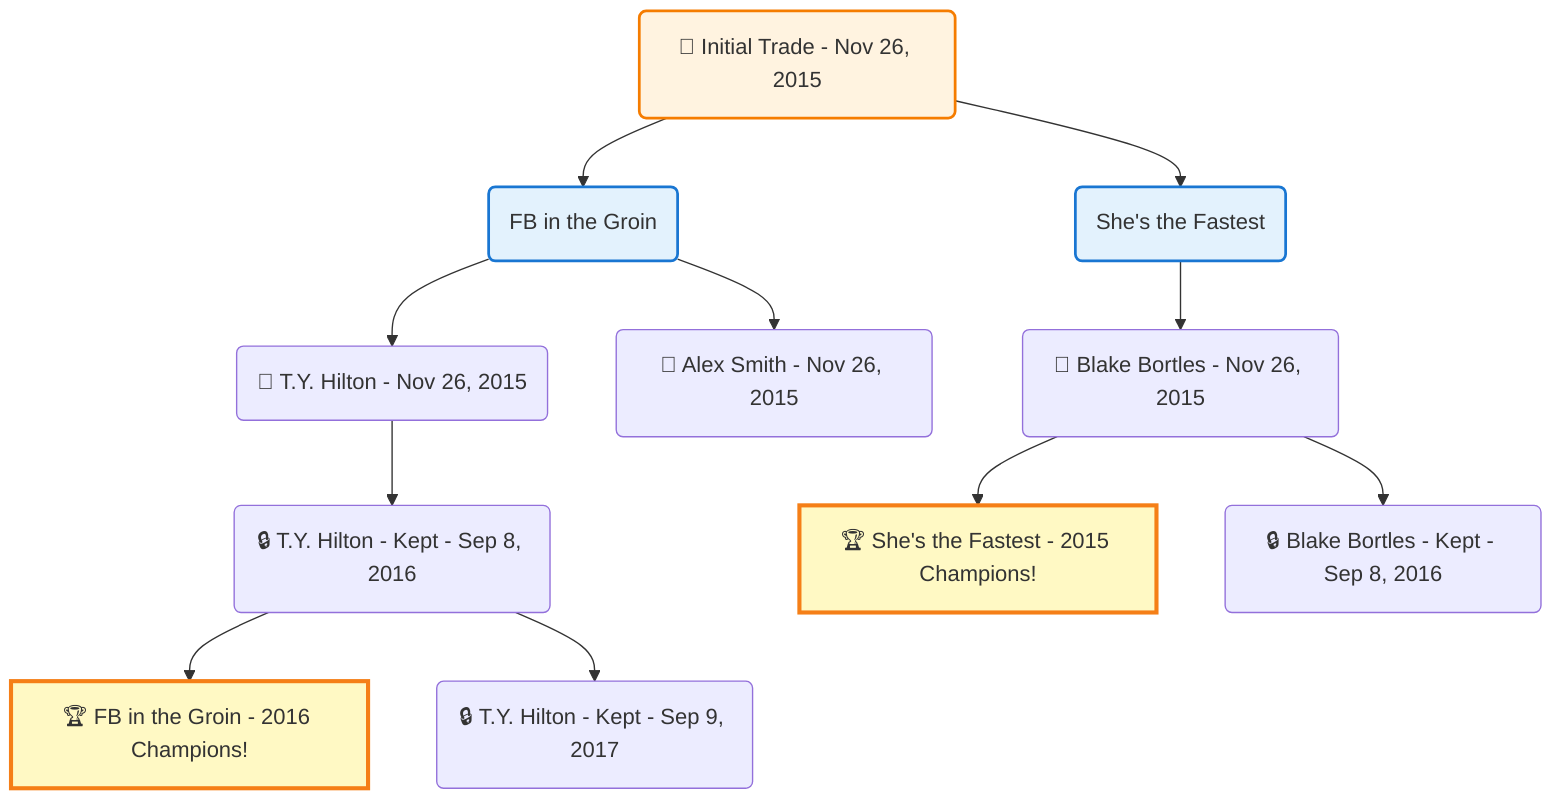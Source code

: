 flowchart TD

    TRADE_MAIN("🔄 Initial Trade - Nov 26, 2015")
    TEAM_1("FB in the Groin")
    TEAM_2("She's the Fastest")
    NODE_c1c08c0f-eff3-4159-98fe-478bf04f82ba("🔄 T.Y. Hilton - Nov 26, 2015")
    NODE_18b916e9-e2ee-42d4-a1ef-b88e66350bcc("🔒 T.Y. Hilton - Kept - Sep 8, 2016")
    CHAMP_f483ecf1-cd17-4991-854b-e52dfc957b45_2016["🏆 FB in the Groin - 2016 Champions!"]
    NODE_e1d54a87-f101-43a3-9688-626955b7e823("🔒 T.Y. Hilton - Kept - Sep 9, 2017")
    NODE_a09f5579-b9e8-4c33-8b6b-6ddb25a8392a("🔄 Blake Bortles - Nov 26, 2015")
    CHAMP_4449259f-64af-44fd-9235-1facc0926234_2015["🏆 She's the Fastest - 2015 Champions!"]
    NODE_c0189ab0-4f28-44f2-8b72-ef3b03205b1b("🔒 Blake Bortles - Kept - Sep 8, 2016")
    NODE_44dbebca-f23f-480d-bd24-89e8e0380788("🔄 Alex Smith - Nov 26, 2015")

    TRADE_MAIN --> TEAM_1
    TRADE_MAIN --> TEAM_2
    TEAM_1 --> NODE_c1c08c0f-eff3-4159-98fe-478bf04f82ba
    NODE_c1c08c0f-eff3-4159-98fe-478bf04f82ba --> NODE_18b916e9-e2ee-42d4-a1ef-b88e66350bcc
    NODE_18b916e9-e2ee-42d4-a1ef-b88e66350bcc --> CHAMP_f483ecf1-cd17-4991-854b-e52dfc957b45_2016
    NODE_18b916e9-e2ee-42d4-a1ef-b88e66350bcc --> NODE_e1d54a87-f101-43a3-9688-626955b7e823
    TEAM_2 --> NODE_a09f5579-b9e8-4c33-8b6b-6ddb25a8392a
    NODE_a09f5579-b9e8-4c33-8b6b-6ddb25a8392a --> CHAMP_4449259f-64af-44fd-9235-1facc0926234_2015
    NODE_a09f5579-b9e8-4c33-8b6b-6ddb25a8392a --> NODE_c0189ab0-4f28-44f2-8b72-ef3b03205b1b
    TEAM_1 --> NODE_44dbebca-f23f-480d-bd24-89e8e0380788

    %% Node styling
    classDef teamNode fill:#e3f2fd,stroke:#1976d2,stroke-width:2px
    classDef tradeNode fill:#fff3e0,stroke:#f57c00,stroke-width:2px
    classDef playerNode fill:#f3e5f5,stroke:#7b1fa2,stroke-width:1px
    classDef nonRootPlayerNode fill:#f5f5f5,stroke:#757575,stroke-width:1px
    classDef endNode fill:#ffebee,stroke:#c62828,stroke-width:2px
    classDef waiverNode fill:#e8f5e8,stroke:#388e3c,stroke-width:2px
    classDef championshipNode fill:#fff9c4,stroke:#f57f17,stroke-width:3px

    class TEAM_1,TEAM_2 teamNode
    class CHAMP_f483ecf1-cd17-4991-854b-e52dfc957b45_2016,CHAMP_4449259f-64af-44fd-9235-1facc0926234_2015 championshipNode
    class TRADE_MAIN tradeNode